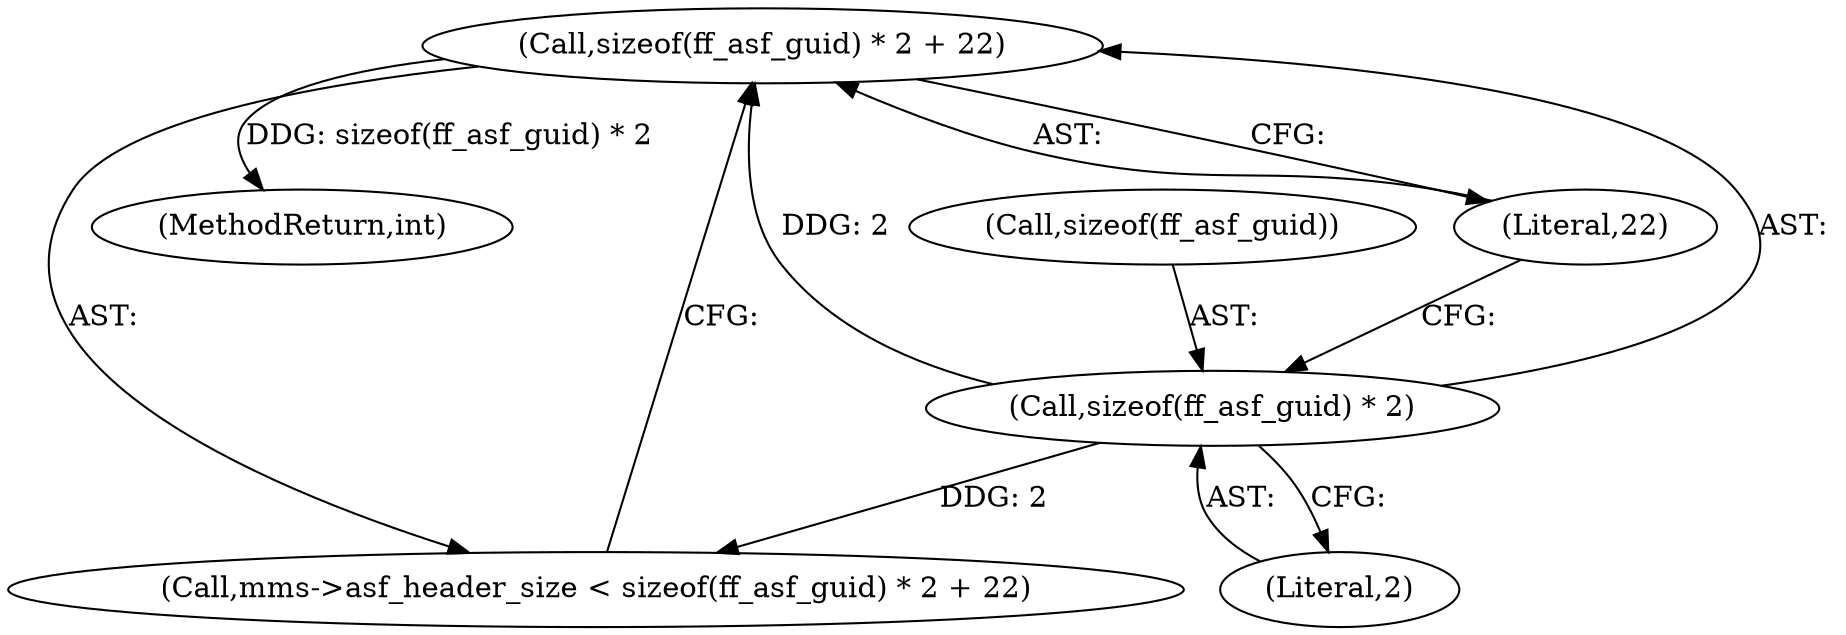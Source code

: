 digraph "0_FFmpeg_cced03dd667a5df6df8fd40d8de0bff477ee02e8@API" {
"1000126" [label="(Call,sizeof(ff_asf_guid) * 2 + 22)"];
"1000127" [label="(Call,sizeof(ff_asf_guid) * 2)"];
"1000126" [label="(Call,sizeof(ff_asf_guid) * 2 + 22)"];
"1000131" [label="(Literal,22)"];
"1000127" [label="(Call,sizeof(ff_asf_guid) * 2)"];
"1000128" [label="(Call,sizeof(ff_asf_guid))"];
"1000495" [label="(MethodReturn,int)"];
"1000122" [label="(Call,mms->asf_header_size < sizeof(ff_asf_guid) * 2 + 22)"];
"1000130" [label="(Literal,2)"];
"1000126" -> "1000122"  [label="AST: "];
"1000126" -> "1000131"  [label="CFG: "];
"1000127" -> "1000126"  [label="AST: "];
"1000131" -> "1000126"  [label="AST: "];
"1000122" -> "1000126"  [label="CFG: "];
"1000126" -> "1000495"  [label="DDG: sizeof(ff_asf_guid) * 2"];
"1000127" -> "1000126"  [label="DDG: 2"];
"1000127" -> "1000130"  [label="CFG: "];
"1000128" -> "1000127"  [label="AST: "];
"1000130" -> "1000127"  [label="AST: "];
"1000131" -> "1000127"  [label="CFG: "];
"1000127" -> "1000122"  [label="DDG: 2"];
}
